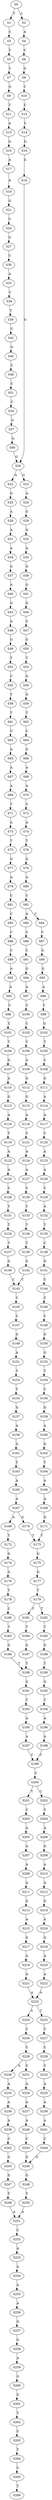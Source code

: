 strict digraph  {
	S0 -> S1 [ label = T ];
	S0 -> S2 [ label = C ];
	S1 -> S3 [ label = C ];
	S2 -> S4 [ label = A ];
	S3 -> S5 [ label = T ];
	S4 -> S6 [ label = C ];
	S5 -> S7 [ label = T ];
	S6 -> S8 [ label = G ];
	S7 -> S9 [ label = G ];
	S8 -> S10 [ label = C ];
	S9 -> S11 [ label = T ];
	S10 -> S12 [ label = C ];
	S11 -> S13 [ label = A ];
	S12 -> S14 [ label = C ];
	S13 -> S15 [ label = G ];
	S14 -> S16 [ label = G ];
	S15 -> S17 [ label = A ];
	S16 -> S18 [ label = G ];
	S17 -> S19 [ label = A ];
	S18 -> S20 [ label = G ];
	S19 -> S21 [ label = G ];
	S20 -> S22 [ label = A ];
	S20 -> S23 [ label = G ];
	S21 -> S24 [ label = C ];
	S22 -> S25 [ label = G ];
	S23 -> S26 [ label = A ];
	S24 -> S27 [ label = G ];
	S25 -> S28 [ label = A ];
	S26 -> S29 [ label = G ];
	S27 -> S30 [ label = C ];
	S28 -> S31 [ label = A ];
	S29 -> S32 [ label = G ];
	S30 -> S33 [ label = A ];
	S31 -> S34 [ label = A ];
	S32 -> S35 [ label = A ];
	S33 -> S36 [ label = C ];
	S34 -> S37 [ label = G ];
	S35 -> S38 [ label = G ];
	S36 -> S39 [ label = T ];
	S37 -> S40 [ label = A ];
	S38 -> S41 [ label = G ];
	S39 -> S42 [ label = C ];
	S40 -> S43 [ label = G ];
	S41 -> S44 [ label = G ];
	S42 -> S45 [ label = G ];
	S43 -> S46 [ label = A ];
	S44 -> S47 [ label = C ];
	S45 -> S48 [ label = C ];
	S46 -> S49 [ label = G ];
	S47 -> S50 [ label = G ];
	S48 -> S51 [ label = C ];
	S49 -> S52 [ label = T ];
	S50 -> S53 [ label = T ];
	S51 -> S54 [ label = C ];
	S52 -> S55 [ label = C ];
	S53 -> S56 [ label = G ];
	S54 -> S57 [ label = G ];
	S55 -> S58 [ label = T ];
	S56 -> S59 [ label = G ];
	S57 -> S60 [ label = G ];
	S58 -> S61 [ label = T ];
	S59 -> S62 [ label = T ];
	S60 -> S20 [ label = G ];
	S61 -> S63 [ label = C ];
	S62 -> S64 [ label = C ];
	S63 -> S65 [ label = A ];
	S64 -> S66 [ label = G ];
	S65 -> S67 [ label = A ];
	S66 -> S68 [ label = A ];
	S67 -> S69 [ label = A ];
	S68 -> S70 [ label = A ];
	S69 -> S71 [ label = T ];
	S70 -> S72 [ label = C ];
	S71 -> S73 [ label = A ];
	S72 -> S74 [ label = A ];
	S73 -> S75 [ label = T ];
	S74 -> S76 [ label = T ];
	S75 -> S77 [ label = G ];
	S76 -> S78 [ label = G ];
	S77 -> S79 [ label = A ];
	S78 -> S80 [ label = A ];
	S79 -> S81 [ label = C ];
	S80 -> S82 [ label = C ];
	S81 -> S83 [ label = C ];
	S82 -> S84 [ label = C ];
	S82 -> S85 [ label = A ];
	S83 -> S86 [ label = C ];
	S84 -> S87 [ label = C ];
	S85 -> S88 [ label = C ];
	S86 -> S89 [ label = C ];
	S87 -> S90 [ label = G ];
	S88 -> S91 [ label = C ];
	S89 -> S92 [ label = A ];
	S90 -> S93 [ label = G ];
	S91 -> S94 [ label = G ];
	S92 -> S95 [ label = A ];
	S93 -> S96 [ label = A ];
	S94 -> S97 [ label = A ];
	S95 -> S98 [ label = C ];
	S96 -> S99 [ label = C ];
	S97 -> S100 [ label = C ];
	S98 -> S101 [ label = C ];
	S99 -> S102 [ label = G ];
	S100 -> S103 [ label = C ];
	S101 -> S104 [ label = T ];
	S102 -> S105 [ label = T ];
	S103 -> S106 [ label = T ];
	S104 -> S107 [ label = G ];
	S105 -> S108 [ label = C ];
	S106 -> S109 [ label = A ];
	S107 -> S110 [ label = A ];
	S108 -> S111 [ label = G ];
	S109 -> S112 [ label = G ];
	S110 -> S113 [ label = G ];
	S111 -> S114 [ label = A ];
	S112 -> S115 [ label = G ];
	S113 -> S116 [ label = A ];
	S114 -> S117 [ label = A ];
	S115 -> S118 [ label = A ];
	S116 -> S119 [ label = T ];
	S117 -> S120 [ label = C ];
	S118 -> S121 [ label = C ];
	S119 -> S122 [ label = A ];
	S120 -> S123 [ label = A ];
	S121 -> S124 [ label = A ];
	S122 -> S125 [ label = A ];
	S123 -> S126 [ label = A ];
	S124 -> S127 [ label = A ];
	S125 -> S128 [ label = C ];
	S126 -> S129 [ label = C ];
	S127 -> S130 [ label = C ];
	S128 -> S131 [ label = T ];
	S129 -> S132 [ label = A ];
	S130 -> S133 [ label = T ];
	S131 -> S134 [ label = T ];
	S132 -> S135 [ label = T ];
	S133 -> S136 [ label = T ];
	S134 -> S137 [ label = T ];
	S135 -> S138 [ label = C ];
	S136 -> S139 [ label = T ];
	S137 -> S140 [ label = G ];
	S138 -> S141 [ label = G ];
	S139 -> S142 [ label = G ];
	S140 -> S143 [ label = C ];
	S141 -> S144 [ label = C ];
	S142 -> S143 [ label = C ];
	S143 -> S145 [ label = C ];
	S144 -> S146 [ label = C ];
	S145 -> S147 [ label = C ];
	S146 -> S148 [ label = C ];
	S147 -> S149 [ label = G ];
	S148 -> S150 [ label = G ];
	S149 -> S151 [ label = A ];
	S150 -> S152 [ label = G ];
	S151 -> S153 [ label = T ];
	S152 -> S154 [ label = T ];
	S153 -> S155 [ label = T ];
	S154 -> S156 [ label = C ];
	S155 -> S157 [ label = G ];
	S156 -> S158 [ label = G ];
	S157 -> S159 [ label = A ];
	S158 -> S160 [ label = A ];
	S159 -> S161 [ label = G ];
	S160 -> S162 [ label = G ];
	S161 -> S163 [ label = T ];
	S162 -> S164 [ label = T ];
	S163 -> S165 [ label = A ];
	S164 -> S166 [ label = A ];
	S165 -> S167 [ label = A ];
	S166 -> S168 [ label = A ];
	S167 -> S169 [ label = A ];
	S167 -> S170 [ label = G ];
	S168 -> S171 [ label = G ];
	S169 -> S172 [ label = T ];
	S170 -> S173 [ label = T ];
	S171 -> S173 [ label = T ];
	S172 -> S174 [ label = G ];
	S173 -> S175 [ label = G ];
	S174 -> S176 [ label = G ];
	S175 -> S177 [ label = G ];
	S176 -> S178 [ label = T ];
	S177 -> S179 [ label = T ];
	S178 -> S180 [ label = C ];
	S179 -> S181 [ label = C ];
	S179 -> S182 [ label = T ];
	S180 -> S183 [ label = T ];
	S181 -> S184 [ label = T ];
	S182 -> S185 [ label = T ];
	S183 -> S186 [ label = G ];
	S184 -> S187 [ label = G ];
	S185 -> S188 [ label = G ];
	S186 -> S189 [ label = T ];
	S187 -> S189 [ label = T ];
	S188 -> S190 [ label = T ];
	S189 -> S191 [ label = G ];
	S190 -> S192 [ label = G ];
	S191 -> S193 [ label = T ];
	S192 -> S194 [ label = T ];
	S193 -> S195 [ label = A ];
	S194 -> S196 [ label = A ];
	S195 -> S197 [ label = A ];
	S196 -> S198 [ label = A ];
	S197 -> S199 [ label = C ];
	S198 -> S199 [ label = C ];
	S199 -> S200 [ label = C ];
	S200 -> S201 [ label = T ];
	S200 -> S202 [ label = C ];
	S201 -> S203 [ label = C ];
	S202 -> S204 [ label = C ];
	S203 -> S205 [ label = A ];
	S204 -> S206 [ label = A ];
	S205 -> S207 [ label = A ];
	S206 -> S208 [ label = G ];
	S207 -> S209 [ label = A ];
	S208 -> S210 [ label = A ];
	S209 -> S211 [ label = A ];
	S210 -> S212 [ label = A ];
	S211 -> S213 [ label = G ];
	S212 -> S214 [ label = G ];
	S213 -> S215 [ label = A ];
	S214 -> S216 [ label = A ];
	S215 -> S217 [ label = G ];
	S216 -> S218 [ label = G ];
	S217 -> S219 [ label = A ];
	S218 -> S220 [ label = A ];
	S219 -> S221 [ label = A ];
	S220 -> S222 [ label = A ];
	S221 -> S223 [ label = A ];
	S222 -> S223 [ label = A ];
	S223 -> S224 [ label = C ];
	S223 -> S225 [ label = T ];
	S224 -> S226 [ label = C ];
	S225 -> S227 [ label = C ];
	S226 -> S228 [ label = C ];
	S227 -> S229 [ label = C ];
	S228 -> S230 [ label = A ];
	S228 -> S231 [ label = C ];
	S229 -> S232 [ label = C ];
	S230 -> S233 [ label = A ];
	S231 -> S234 [ label = A ];
	S232 -> S235 [ label = A ];
	S233 -> S236 [ label = A ];
	S234 -> S237 [ label = A ];
	S235 -> S238 [ label = A ];
	S236 -> S239 [ label = A ];
	S237 -> S240 [ label = A ];
	S238 -> S241 [ label = A ];
	S239 -> S242 [ label = C ];
	S240 -> S243 [ label = C ];
	S241 -> S244 [ label = C ];
	S242 -> S245 [ label = G ];
	S243 -> S246 [ label = G ];
	S244 -> S246 [ label = G ];
	S245 -> S247 [ label = G ];
	S246 -> S248 [ label = G ];
	S247 -> S249 [ label = T ];
	S248 -> S250 [ label = T ];
	S249 -> S251 [ label = A ];
	S250 -> S251 [ label = A ];
	S251 -> S252 [ label = C ];
	S252 -> S253 [ label = A ];
	S253 -> S254 [ label = A ];
	S254 -> S255 [ label = A ];
	S255 -> S256 [ label = A ];
	S256 -> S257 [ label = G ];
	S257 -> S258 [ label = G ];
	S258 -> S259 [ label = A ];
	S259 -> S260 [ label = G ];
	S260 -> S261 [ label = G ];
	S261 -> S262 [ label = T ];
	S262 -> S263 [ label = C ];
	S263 -> S264 [ label = T ];
	S264 -> S265 [ label = C ];
	S265 -> S266 [ label = T ];
}
